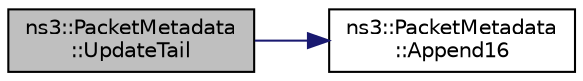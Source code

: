 digraph "ns3::PacketMetadata::UpdateTail"
{
 // LATEX_PDF_SIZE
  edge [fontname="Helvetica",fontsize="10",labelfontname="Helvetica",labelfontsize="10"];
  node [fontname="Helvetica",fontsize="10",shape=record];
  rankdir="LR";
  Node1 [label="ns3::PacketMetadata\l::UpdateTail",height=0.2,width=0.4,color="black", fillcolor="grey75", style="filled", fontcolor="black",tooltip="Update the tail."];
  Node1 -> Node2 [color="midnightblue",fontsize="10",style="solid",fontname="Helvetica"];
  Node2 [label="ns3::PacketMetadata\l::Append16",height=0.2,width=0.4,color="black", fillcolor="white", style="filled",URL="$classns3_1_1_packet_metadata.html#ab80adc9c544b0f087715acf15e255707",tooltip="Append a 16-bit value to the buffer."];
}
